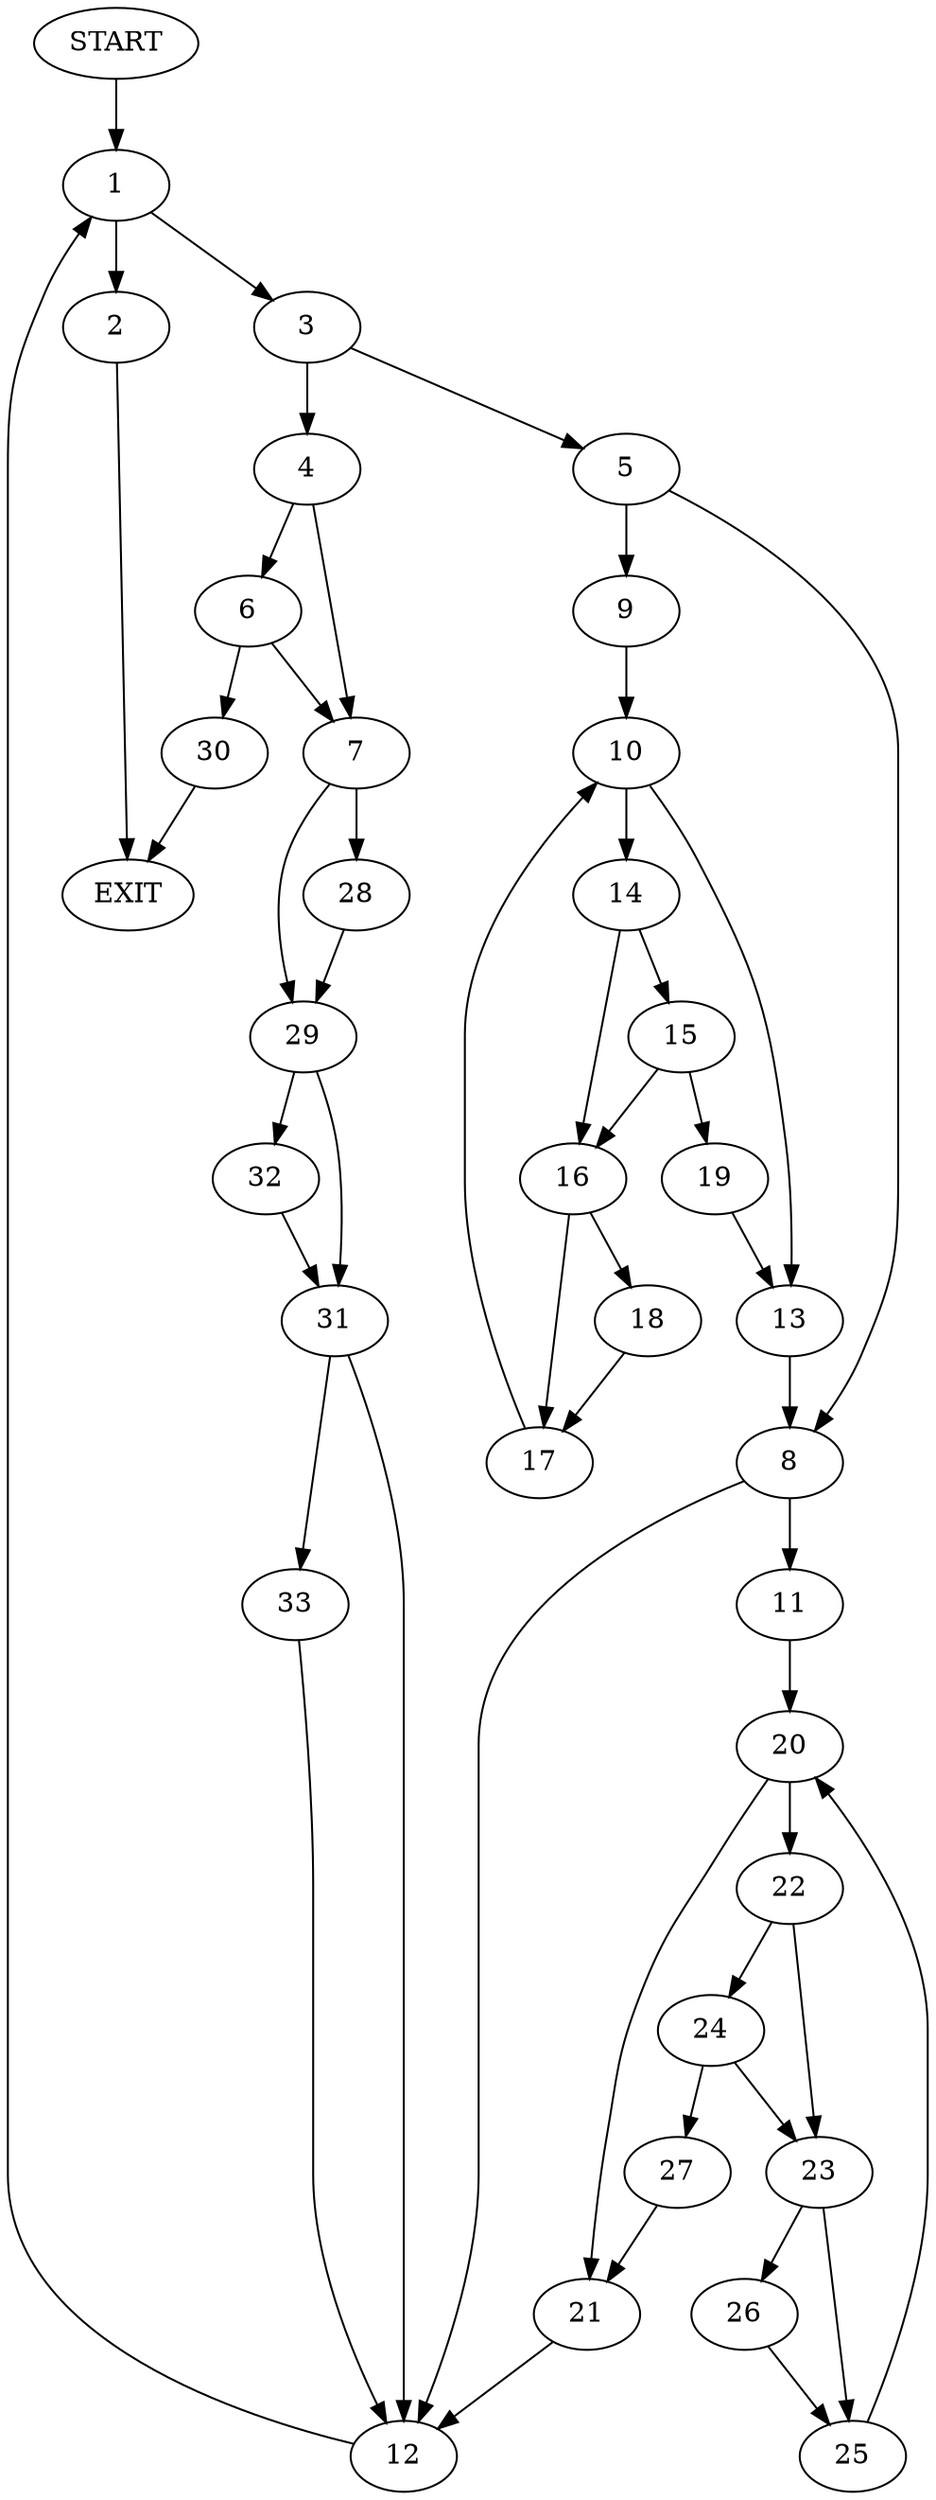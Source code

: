digraph {
0 [label="START"]
34 [label="EXIT"]
0 -> 1
1 -> 2
1 -> 3
2 -> 34
3 -> 4
3 -> 5
4 -> 6
4 -> 7
5 -> 8
5 -> 9
9 -> 10
8 -> 11
8 -> 12
10 -> 13
10 -> 14
14 -> 15
14 -> 16
13 -> 8
16 -> 17
16 -> 18
15 -> 16
15 -> 19
19 -> 13
18 -> 17
17 -> 10
11 -> 20
12 -> 1
20 -> 21
20 -> 22
22 -> 23
22 -> 24
21 -> 12
23 -> 25
23 -> 26
24 -> 27
24 -> 23
27 -> 21
25 -> 20
26 -> 25
7 -> 28
7 -> 29
6 -> 30
6 -> 7
30 -> 34
28 -> 29
29 -> 31
29 -> 32
32 -> 31
31 -> 33
31 -> 12
33 -> 12
}
